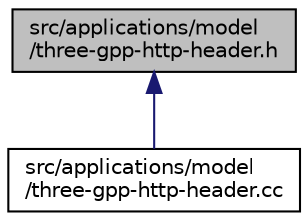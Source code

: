 digraph "src/applications/model/three-gpp-http-header.h"
{
 // LATEX_PDF_SIZE
  edge [fontname="Helvetica",fontsize="10",labelfontname="Helvetica",labelfontsize="10"];
  node [fontname="Helvetica",fontsize="10",shape=record];
  Node1 [label="src/applications/model\l/three-gpp-http-header.h",height=0.2,width=0.4,color="black", fillcolor="grey75", style="filled", fontcolor="black",tooltip=" "];
  Node1 -> Node2 [dir="back",color="midnightblue",fontsize="10",style="solid",fontname="Helvetica"];
  Node2 [label="src/applications/model\l/three-gpp-http-header.cc",height=0.2,width=0.4,color="black", fillcolor="white", style="filled",URL="$three-gpp-http-header_8cc.html",tooltip=" "];
}
